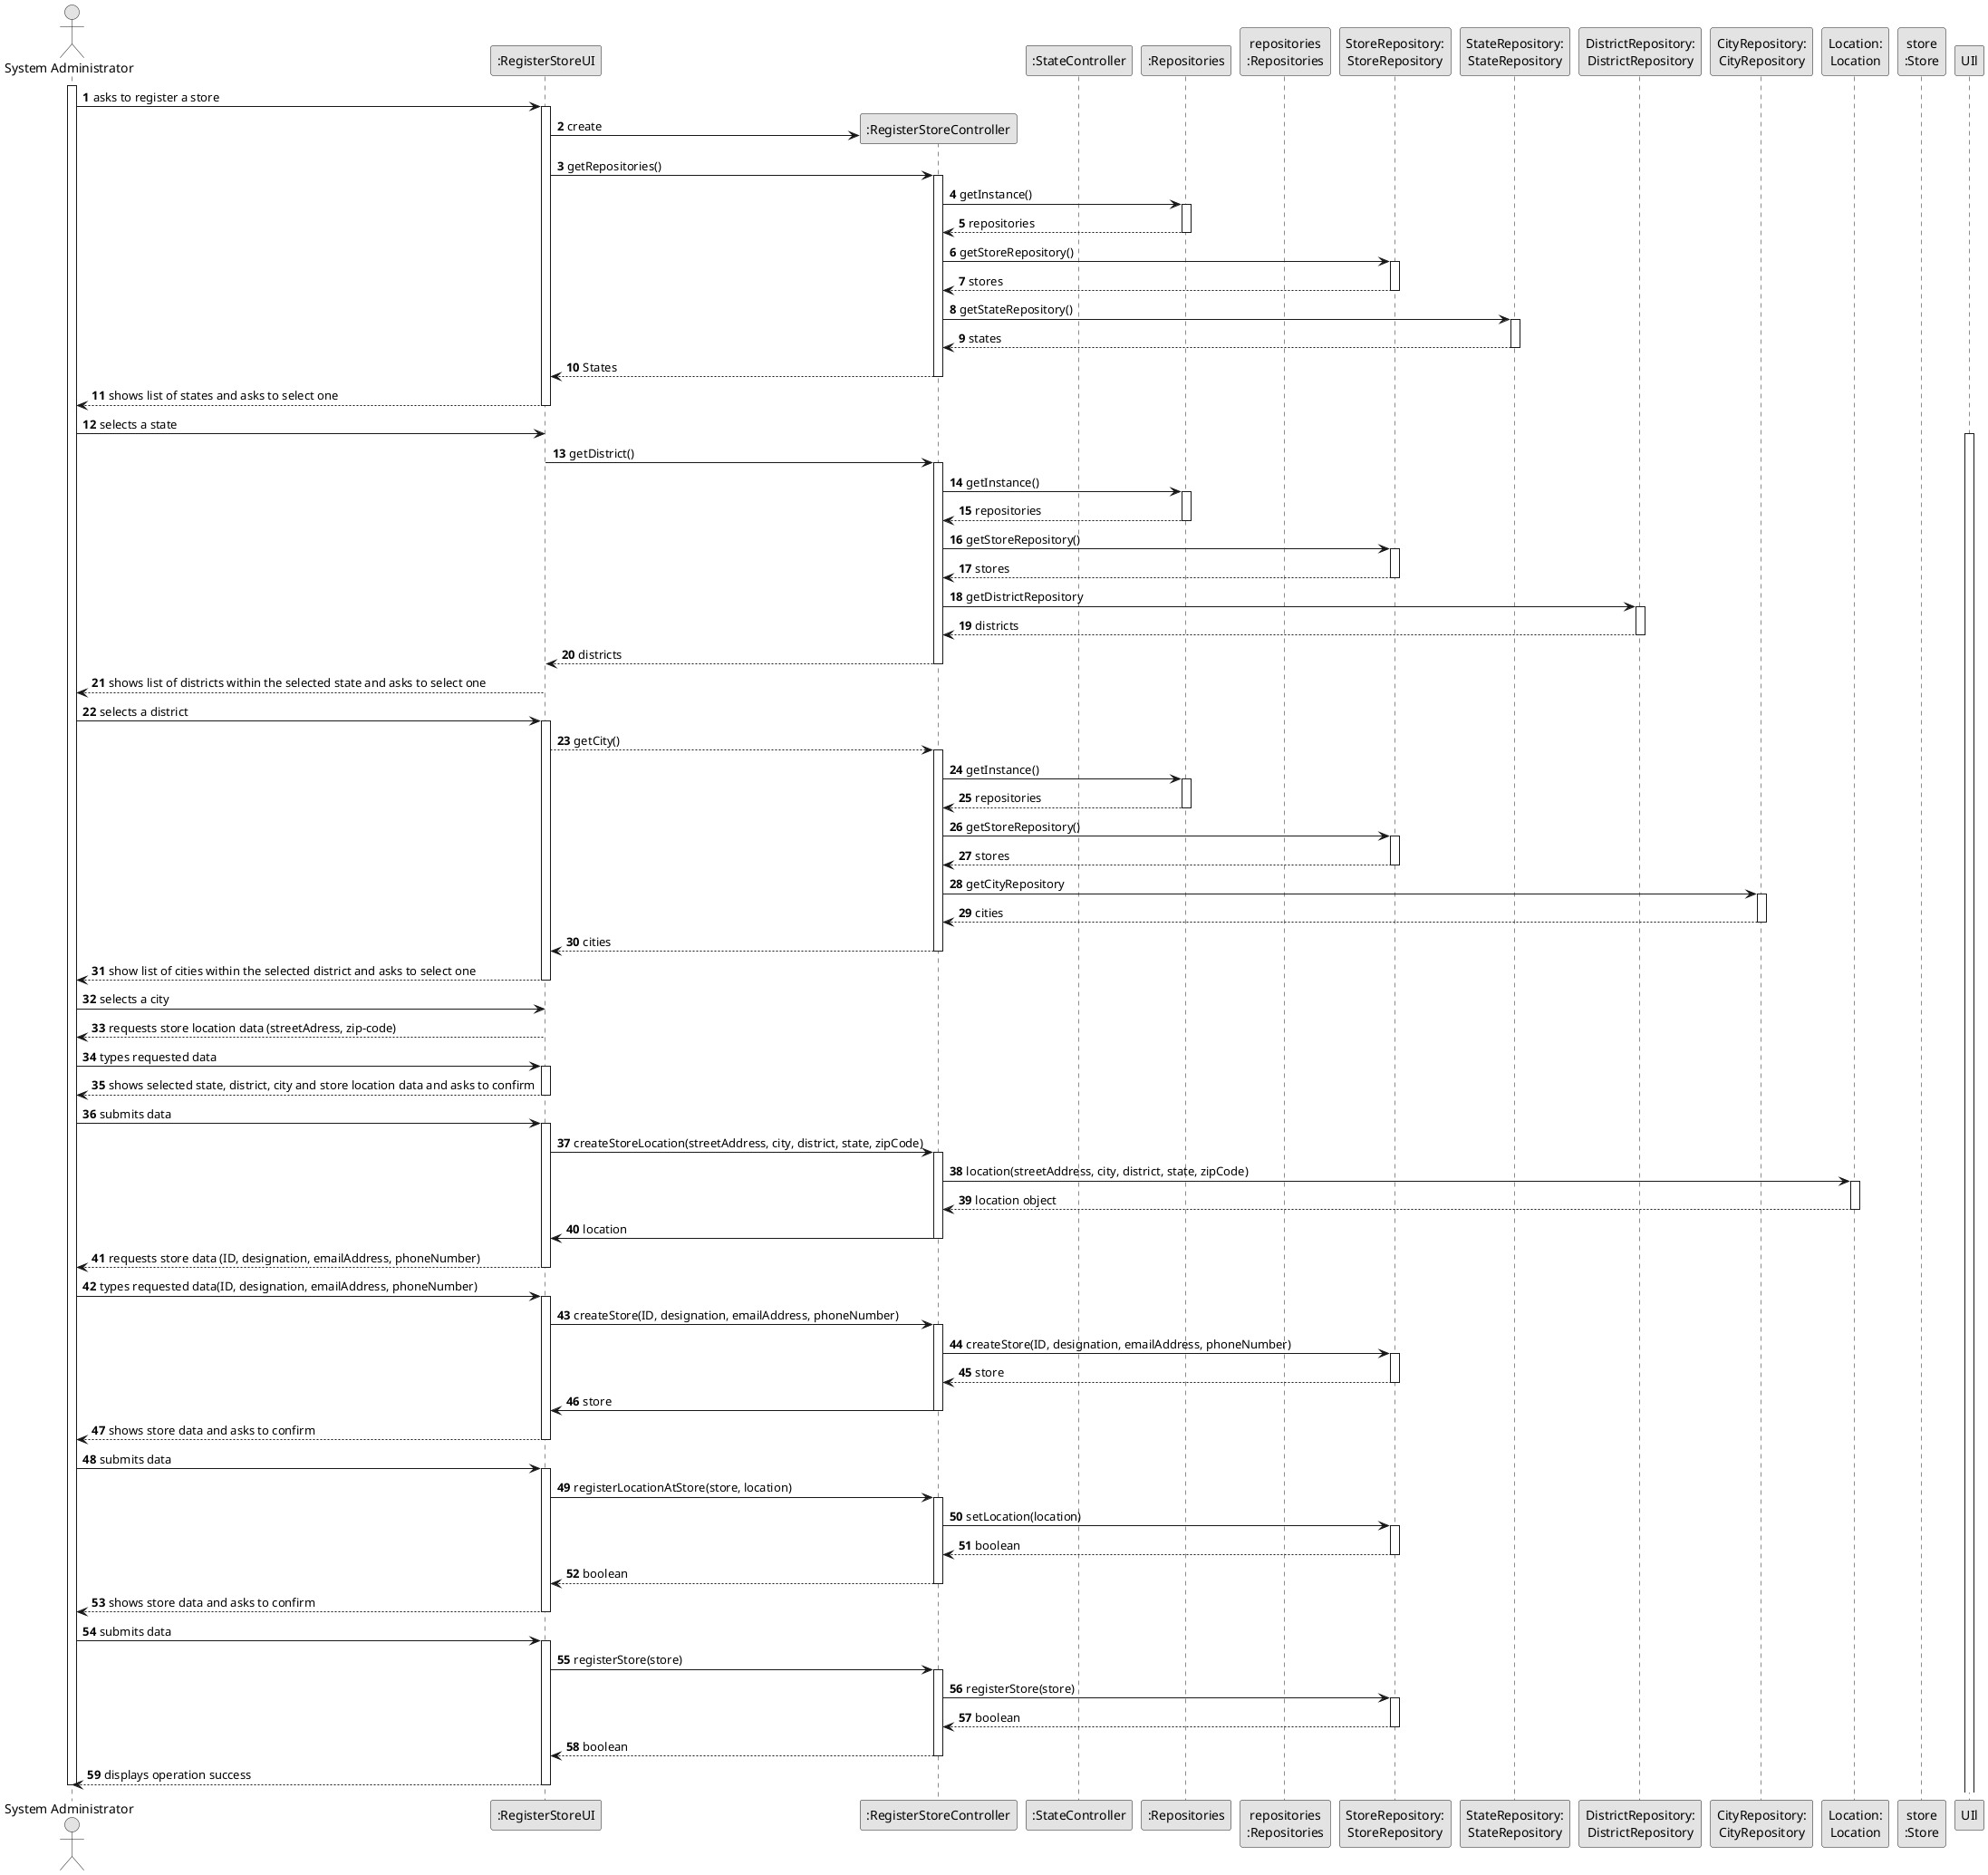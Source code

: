 @startuml
skinparam monochrome true
skinparam packageStyle rectangle
skinparam shadowing false

autonumber

'hide footbox
actor "System Administrator" as ADM
participant ":RegisterStoreUI" as UI
participant ":RegisterStoreController" as STRCTRL
participant ":StateController" as STCTRL
participant ":Repositories" as RepositorySingleton
participant "repositories\n:Repositories" as PLAT
participant "StoreRepository:\nStoreRepository" as StoreRepository
participant "StateRepository:\nStateRepository" as StateRepository
participant "DistrictRepository:\nDistrictRepository" as DistrictRepository
participant "CityRepository:\nCityRepository" as CityRepository
participant "Location:\nLocation" as Location
'participant ":ApplicationSession" as _APP
'participant "appSession\n:ApplicationSession" as APP
'participant "currentSession\n:UserSession" as SESSAO
'participant "organizationRepository:\nOrganizationRepository" as OrganizationRepository
'participant "organization\n:Organization" as ORG
participant "store\n:Store" as Store

activate ADM

        ADM -> UI : asks to register a store

        activate UI

'            UI --> ADM : requests data (reference, description,  informal \n description, technical description, duration, cost)
            'create CTRL
            UI -> STRCTRL** : create

            UI -> STRCTRL : getRepositories()
            activate STRCTRL

                    STRCTRL -> RepositorySingleton : getInstance()
                    activate RepositorySingleton

                    RepositorySingleton --> STRCTRL: repositories
                    deactivate RepositorySingleton

                    STRCTRL -> StoreRepository : getStoreRepository()
                    activate StoreRepository

                    StoreRepository --> STRCTRL : stores
                    deactivate StoreRepository

                    STRCTRL -> StateRepository : getStateRepository()
                    activate StateRepository

                    StateRepository --> STRCTRL : states
                    deactivate StateRepository

            STRCTRL --> UI : States
            deactivate STRCTRL

            UI --> ADM : shows list of states and asks to select one
            deactivate UI

            ADM -> UI : selects a state
            activate UIl

            UI -> STRCTRL : getDistrict()
            activate STRCTRL

                    STRCTRL -> RepositorySingleton : getInstance()
                    activate RepositorySingleton

                    RepositorySingleton --> STRCTRL: repositories
                    deactivate RepositorySingleton

                    STRCTRL -> StoreRepository : getStoreRepository()
                    activate StoreRepository

                    StoreRepository --> STRCTRL : stores
                    deactivate StoreRepository

                    STRCTRL -> DistrictRepository : getDistrictRepository
                    activate DistrictRepository

                    DistrictRepository --> STRCTRL : districts
                    deactivate DistrictRepository


            STRCTRL --> UI : districts
            deactivate STRCTRL

            UI --> ADM : shows list of districts within the selected state and asks to select one
            deactivate UI

            ADM -> UI : selects a district
            activate UI

            UI --> STRCTRL : getCity()
            activate STRCTRL

                STRCTRL -> RepositorySingleton : getInstance()
                activate RepositorySingleton

                RepositorySingleton --> STRCTRL: repositories
                deactivate RepositorySingleton

                STRCTRL -> StoreRepository : getStoreRepository()
                activate StoreRepository

                StoreRepository --> STRCTRL : stores
                deactivate StoreRepository

                STRCTRL -> CityRepository : getCityRepository
                activate CityRepository

                CityRepository --> STRCTRL : cities
                deactivate CityRepository

            STRCTRL --> UI : cities
            deactivate STRCTRL

            UI --> ADM : show list of cities within the selected district and asks to select one
            deactivate UI

            ADM -> UI: selects a city

            UI --> ADM : requests store location data (streetAdress, zip-code)
            deactivate UI

            ADM -> UI : types requested data
            activate UI

            UI --> ADM : shows selected state, district, city and store location data and asks to confirm
            deactivate UI

            ADM -> UI : submits data
            activate UI

                    UI -> STRCTRL :createStoreLocation(streetAddress, city, district, state, zipCode)
                    activate STRCTRL

                    STRCTRL -> Location : location(streetAddress, city, district, state, zipCode)
                    activate Location

                    Location --> STRCTRL : location object
                    deactivate Location

                    STRCTRL -> UI : location
                    deactivate STRCTRL

            UI --> ADM : requests store data (ID, designation, emailAddress, phoneNumber)
            deactivate UI

            ADM -> UI : types requested data(ID, designation, emailAddress, phoneNumber)
            activate UI

                                UI -> STRCTRL :createStore(ID, designation, emailAddress, phoneNumber)
                                activate STRCTRL

                                STRCTRL -> StoreRepository : createStore(ID, designation, emailAddress, phoneNumber)
                                activate StoreRepository

                                StoreRepository --> STRCTRL : store
                                deactivate StoreRepository

                                STRCTRL -> UI : store
                                deactivate STRCTRL


            UI --> ADM : shows store data and asks to confirm
            deactivate UI

            ADM -> UI : submits data
            activate UI

                UI -> STRCTRL : registerLocationAtStore(store, location)
                activate STRCTRL

                STRCTRL -> StoreRepository : setLocation(location)
                activate StoreRepository

                StoreRepository --> STRCTRL : boolean
                deactivate StoreRepository

                STRCTRL --> UI : boolean
                deactivate STRCTRL

                UI --> ADM : shows store data and asks to confirm
                deactivate UI

                ADM -> UI : submits data
                activate UI

                UI -> STRCTRL : registerStore(store)
                activate STRCTRL


                STRCTRL -> StoreRepository : registerStore(store)
                activate StoreRepository

                StoreRepository --> STRCTRL : boolean
                deactivate StoreRepository

                STRCTRL --> UI : boolean
                deactivate STRCTRL

                UI --> ADM : displays operation success
                deactivate UI

           deactivate UI

deactivate ADM

@enduml